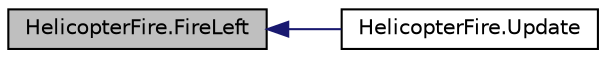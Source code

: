 digraph "HelicopterFire.FireLeft"
{
  edge [fontname="Helvetica",fontsize="10",labelfontname="Helvetica",labelfontsize="10"];
  node [fontname="Helvetica",fontsize="10",shape=record];
  rankdir="LR";
  Node1 [label="HelicopterFire.FireLeft",height=0.2,width=0.4,color="black", fillcolor="grey75", style="filled", fontcolor="black"];
  Node1 -> Node2 [dir="back",color="midnightblue",fontsize="10",style="solid",fontname="Helvetica"];
  Node2 [label="HelicopterFire.Update",height=0.2,width=0.4,color="black", fillcolor="white", style="filled",URL="$class_helicopter_fire.html#a7d25a2e604508722d7b245d9b27dcfa6",tooltip="get the two teimers to determine when the player can shoot again. if left mouse button is clicked..."];
}
